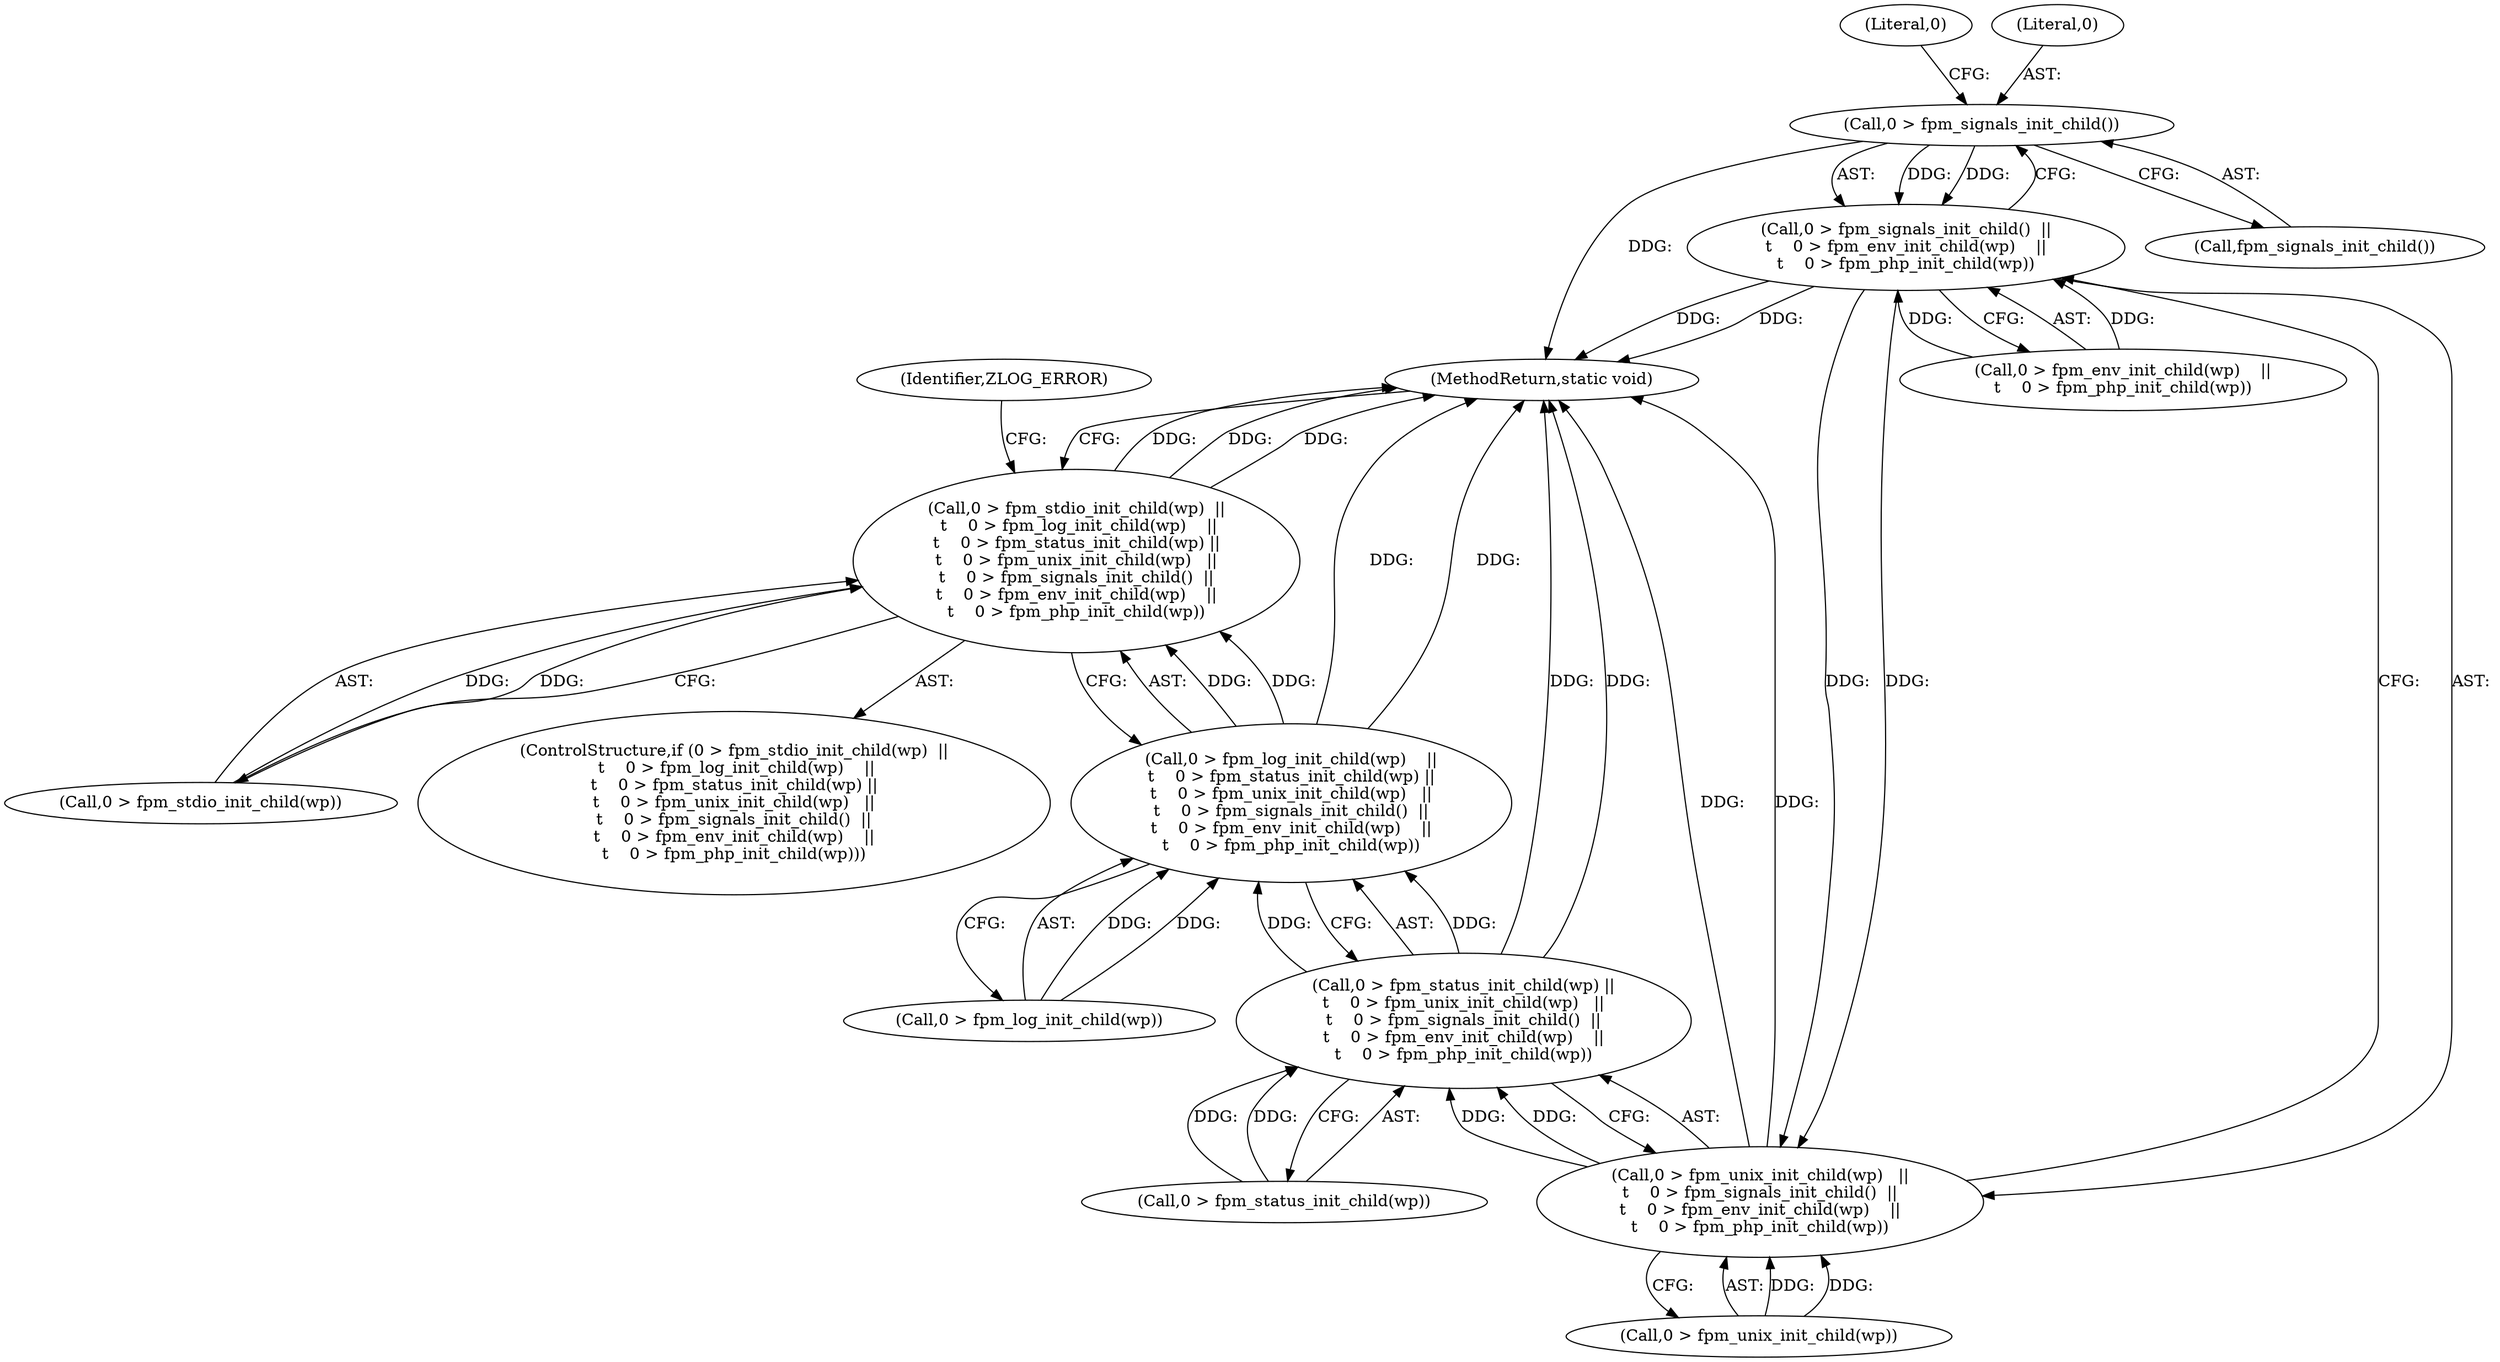 digraph "0_php-src_69dee5c732fe982c82edb17d0dbc3e79a47748d8@API" {
"1000144" [label="(Call,0 > fpm_signals_init_child())"];
"1000143" [label="(Call,0 > fpm_signals_init_child()  ||\n\t    0 > fpm_env_init_child(wp)    ||\n\t    0 > fpm_php_init_child(wp))"];
"1000138" [label="(Call,0 > fpm_unix_init_child(wp)   ||\n\t    0 > fpm_signals_init_child()  ||\n\t    0 > fpm_env_init_child(wp)    ||\n\t    0 > fpm_php_init_child(wp))"];
"1000133" [label="(Call,0 > fpm_status_init_child(wp) ||\n\t    0 > fpm_unix_init_child(wp)   ||\n\t    0 > fpm_signals_init_child()  ||\n\t    0 > fpm_env_init_child(wp)    ||\n\t    0 > fpm_php_init_child(wp))"];
"1000128" [label="(Call,0 > fpm_log_init_child(wp)    ||\n\t    0 > fpm_status_init_child(wp) ||\n\t    0 > fpm_unix_init_child(wp)   ||\n\t    0 > fpm_signals_init_child()  ||\n\t    0 > fpm_env_init_child(wp)    ||\n\t    0 > fpm_php_init_child(wp))"];
"1000123" [label="(Call,0 > fpm_stdio_init_child(wp)  ||\n \t    0 > fpm_log_init_child(wp)    ||\n\t    0 > fpm_status_init_child(wp) ||\n\t    0 > fpm_unix_init_child(wp)   ||\n\t    0 > fpm_signals_init_child()  ||\n\t    0 > fpm_env_init_child(wp)    ||\n\t    0 > fpm_php_init_child(wp))"];
"1000144" [label="(Call,0 > fpm_signals_init_child())"];
"1000149" [label="(Literal,0)"];
"1000133" [label="(Call,0 > fpm_status_init_child(wp) ||\n\t    0 > fpm_unix_init_child(wp)   ||\n\t    0 > fpm_signals_init_child()  ||\n\t    0 > fpm_env_init_child(wp)    ||\n\t    0 > fpm_php_init_child(wp))"];
"1000143" [label="(Call,0 > fpm_signals_init_child()  ||\n\t    0 > fpm_env_init_child(wp)    ||\n\t    0 > fpm_php_init_child(wp))"];
"1000124" [label="(Call,0 > fpm_stdio_init_child(wp))"];
"1000129" [label="(Call,0 > fpm_log_init_child(wp))"];
"1000122" [label="(ControlStructure,if (0 > fpm_stdio_init_child(wp)  ||\n \t    0 > fpm_log_init_child(wp)    ||\n\t    0 > fpm_status_init_child(wp) ||\n\t    0 > fpm_unix_init_child(wp)   ||\n\t    0 > fpm_signals_init_child()  ||\n\t    0 > fpm_env_init_child(wp)    ||\n\t    0 > fpm_php_init_child(wp)))"];
"1000146" [label="(Call,fpm_signals_init_child())"];
"1000147" [label="(Call,0 > fpm_env_init_child(wp)    ||\n\t    0 > fpm_php_init_child(wp))"];
"1000128" [label="(Call,0 > fpm_log_init_child(wp)    ||\n\t    0 > fpm_status_init_child(wp) ||\n\t    0 > fpm_unix_init_child(wp)   ||\n\t    0 > fpm_signals_init_child()  ||\n\t    0 > fpm_env_init_child(wp)    ||\n\t    0 > fpm_php_init_child(wp))"];
"1000158" [label="(Identifier,ZLOG_ERROR)"];
"1000167" [label="(MethodReturn,static void)"];
"1000139" [label="(Call,0 > fpm_unix_init_child(wp))"];
"1000145" [label="(Literal,0)"];
"1000138" [label="(Call,0 > fpm_unix_init_child(wp)   ||\n\t    0 > fpm_signals_init_child()  ||\n\t    0 > fpm_env_init_child(wp)    ||\n\t    0 > fpm_php_init_child(wp))"];
"1000134" [label="(Call,0 > fpm_status_init_child(wp))"];
"1000123" [label="(Call,0 > fpm_stdio_init_child(wp)  ||\n \t    0 > fpm_log_init_child(wp)    ||\n\t    0 > fpm_status_init_child(wp) ||\n\t    0 > fpm_unix_init_child(wp)   ||\n\t    0 > fpm_signals_init_child()  ||\n\t    0 > fpm_env_init_child(wp)    ||\n\t    0 > fpm_php_init_child(wp))"];
"1000144" -> "1000143"  [label="AST: "];
"1000144" -> "1000146"  [label="CFG: "];
"1000145" -> "1000144"  [label="AST: "];
"1000146" -> "1000144"  [label="AST: "];
"1000149" -> "1000144"  [label="CFG: "];
"1000143" -> "1000144"  [label="CFG: "];
"1000144" -> "1000167"  [label="DDG: "];
"1000144" -> "1000143"  [label="DDG: "];
"1000144" -> "1000143"  [label="DDG: "];
"1000143" -> "1000138"  [label="AST: "];
"1000143" -> "1000147"  [label="CFG: "];
"1000147" -> "1000143"  [label="AST: "];
"1000138" -> "1000143"  [label="CFG: "];
"1000143" -> "1000167"  [label="DDG: "];
"1000143" -> "1000167"  [label="DDG: "];
"1000143" -> "1000138"  [label="DDG: "];
"1000143" -> "1000138"  [label="DDG: "];
"1000147" -> "1000143"  [label="DDG: "];
"1000147" -> "1000143"  [label="DDG: "];
"1000138" -> "1000133"  [label="AST: "];
"1000138" -> "1000139"  [label="CFG: "];
"1000139" -> "1000138"  [label="AST: "];
"1000133" -> "1000138"  [label="CFG: "];
"1000138" -> "1000167"  [label="DDG: "];
"1000138" -> "1000167"  [label="DDG: "];
"1000138" -> "1000133"  [label="DDG: "];
"1000138" -> "1000133"  [label="DDG: "];
"1000139" -> "1000138"  [label="DDG: "];
"1000139" -> "1000138"  [label="DDG: "];
"1000133" -> "1000128"  [label="AST: "];
"1000133" -> "1000134"  [label="CFG: "];
"1000134" -> "1000133"  [label="AST: "];
"1000128" -> "1000133"  [label="CFG: "];
"1000133" -> "1000167"  [label="DDG: "];
"1000133" -> "1000167"  [label="DDG: "];
"1000133" -> "1000128"  [label="DDG: "];
"1000133" -> "1000128"  [label="DDG: "];
"1000134" -> "1000133"  [label="DDG: "];
"1000134" -> "1000133"  [label="DDG: "];
"1000128" -> "1000123"  [label="AST: "];
"1000128" -> "1000129"  [label="CFG: "];
"1000129" -> "1000128"  [label="AST: "];
"1000123" -> "1000128"  [label="CFG: "];
"1000128" -> "1000167"  [label="DDG: "];
"1000128" -> "1000167"  [label="DDG: "];
"1000128" -> "1000123"  [label="DDG: "];
"1000128" -> "1000123"  [label="DDG: "];
"1000129" -> "1000128"  [label="DDG: "];
"1000129" -> "1000128"  [label="DDG: "];
"1000123" -> "1000122"  [label="AST: "];
"1000123" -> "1000124"  [label="CFG: "];
"1000124" -> "1000123"  [label="AST: "];
"1000158" -> "1000123"  [label="CFG: "];
"1000167" -> "1000123"  [label="CFG: "];
"1000123" -> "1000167"  [label="DDG: "];
"1000123" -> "1000167"  [label="DDG: "];
"1000123" -> "1000167"  [label="DDG: "];
"1000124" -> "1000123"  [label="DDG: "];
"1000124" -> "1000123"  [label="DDG: "];
}
